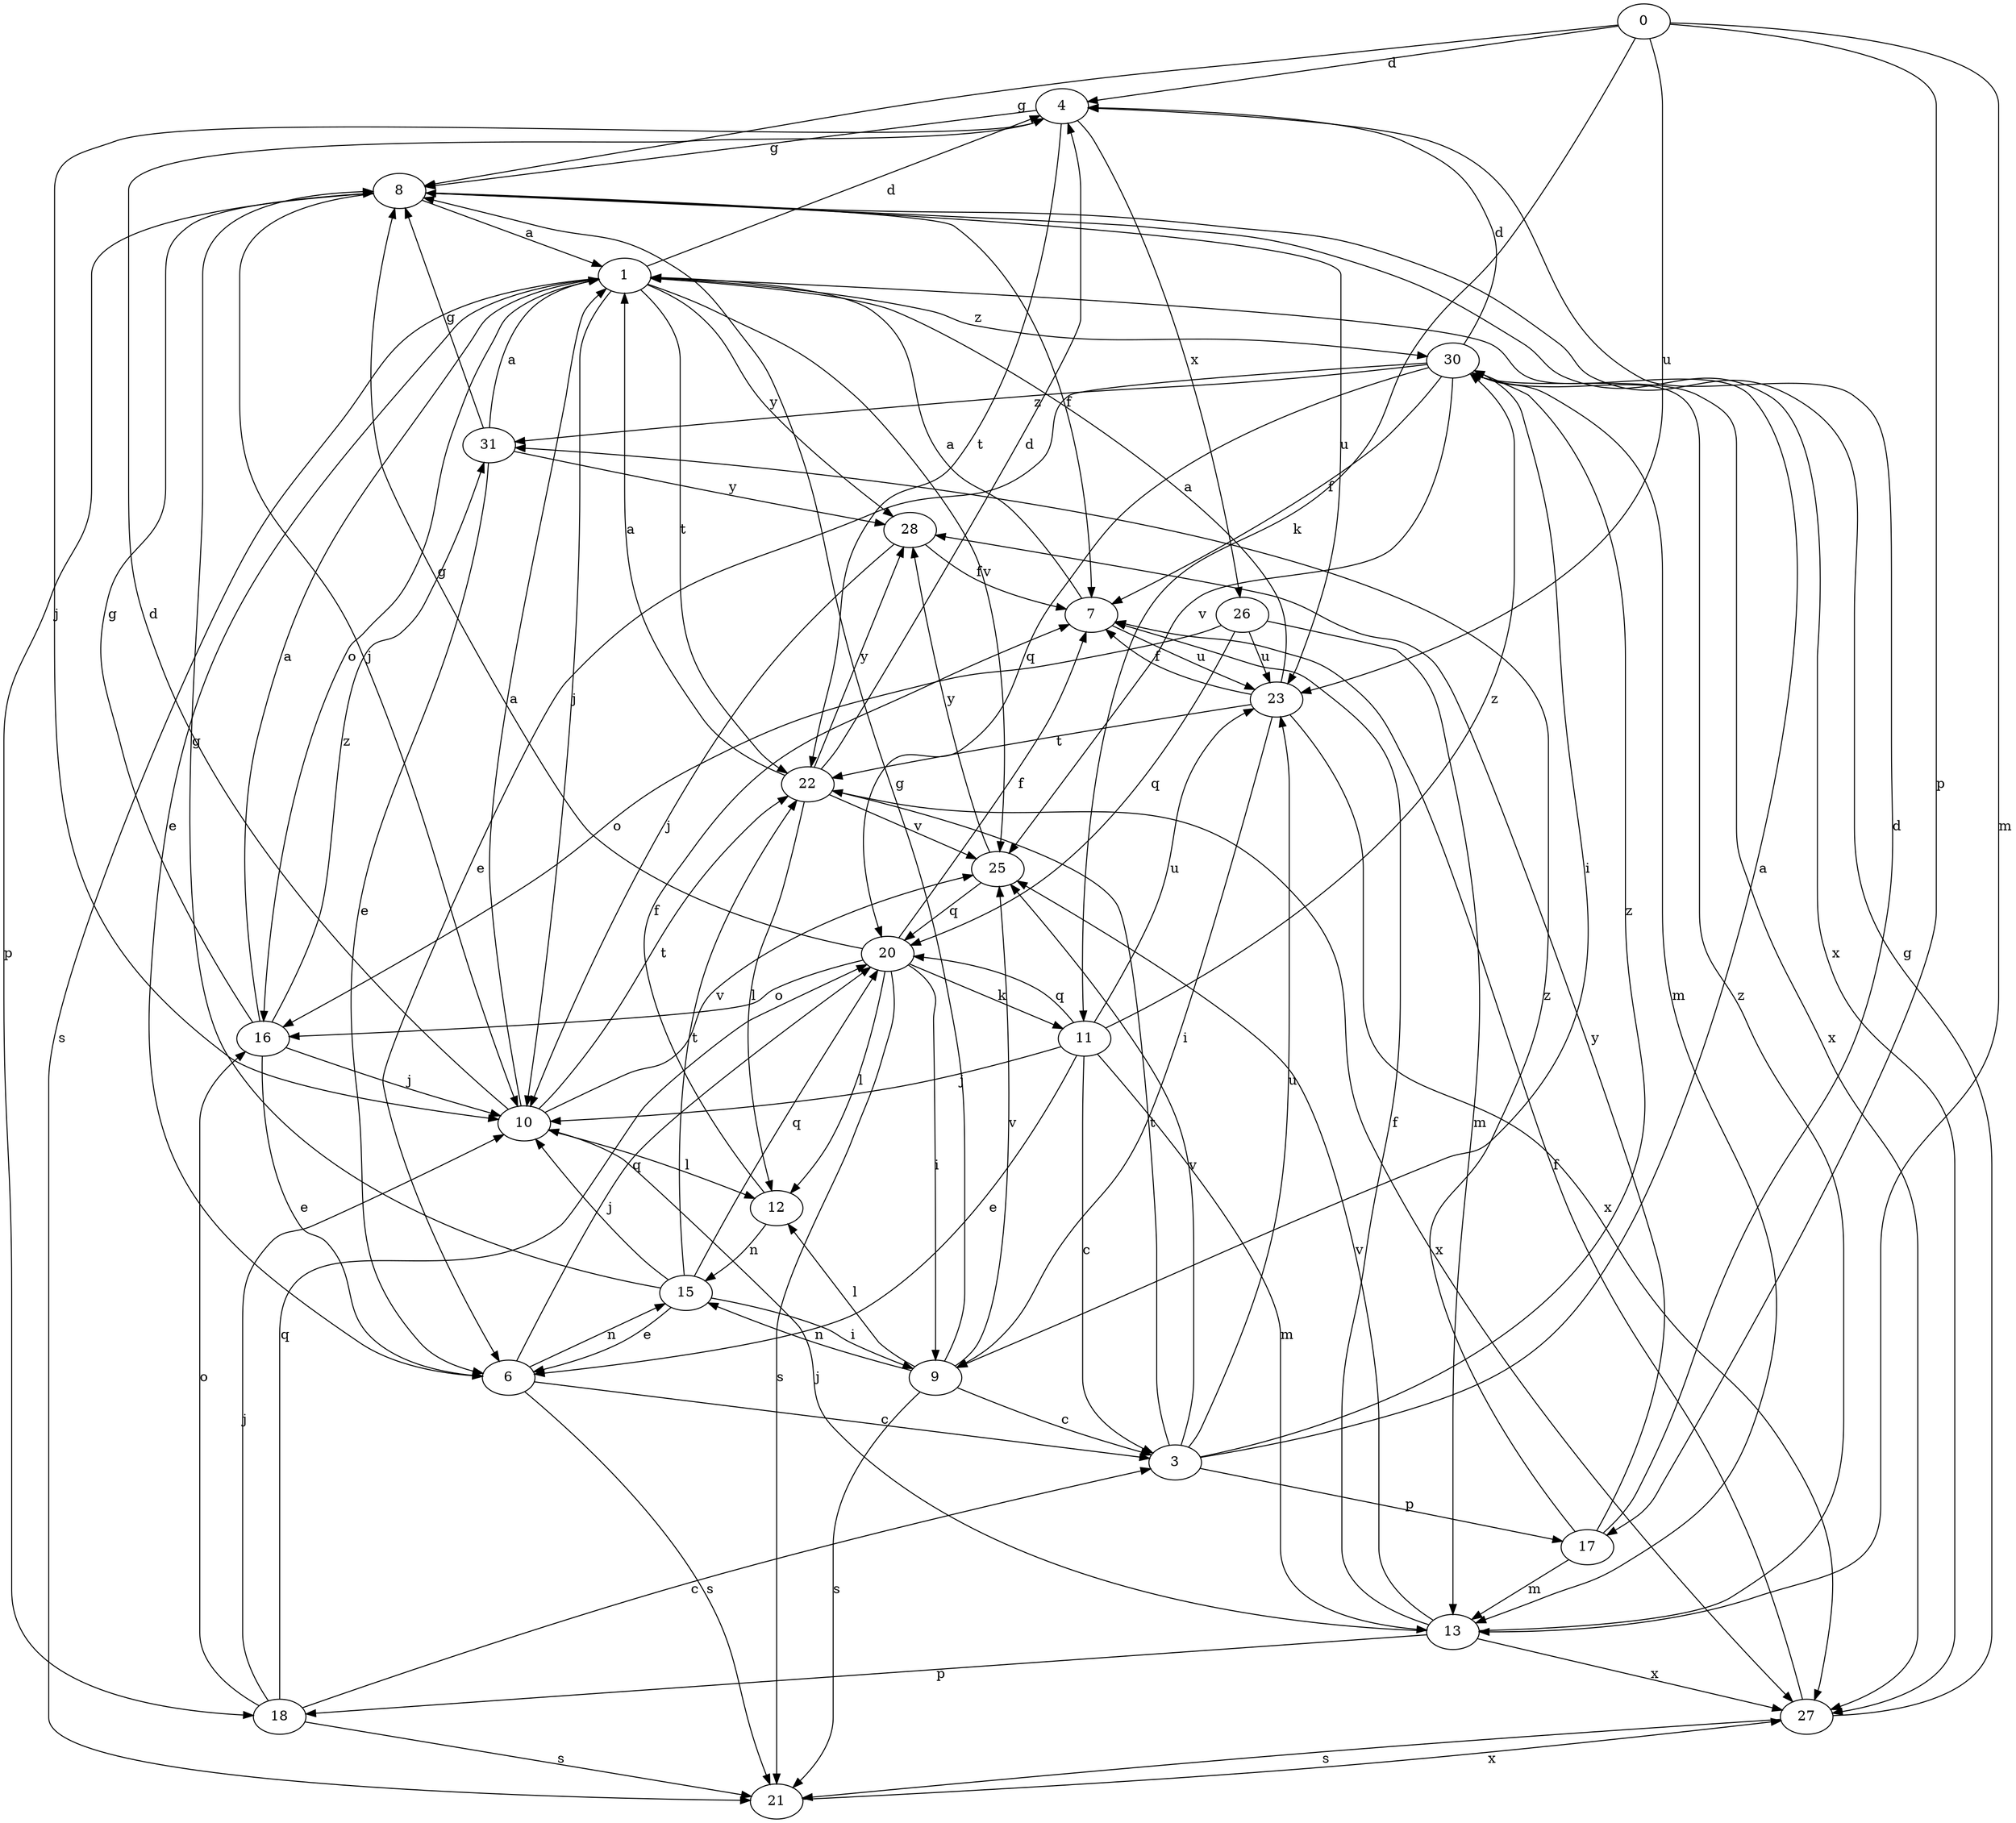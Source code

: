 strict digraph  {
0;
1;
3;
4;
6;
7;
8;
9;
10;
11;
12;
13;
15;
16;
17;
18;
20;
21;
22;
23;
25;
26;
27;
28;
30;
31;
0 -> 4  [label=d];
0 -> 8  [label=g];
0 -> 11  [label=k];
0 -> 13  [label=m];
0 -> 17  [label=p];
0 -> 23  [label=u];
1 -> 4  [label=d];
1 -> 6  [label=e];
1 -> 10  [label=j];
1 -> 16  [label=o];
1 -> 21  [label=s];
1 -> 22  [label=t];
1 -> 25  [label=v];
1 -> 28  [label=y];
1 -> 30  [label=z];
3 -> 1  [label=a];
3 -> 17  [label=p];
3 -> 22  [label=t];
3 -> 23  [label=u];
3 -> 25  [label=v];
3 -> 30  [label=z];
4 -> 8  [label=g];
4 -> 10  [label=j];
4 -> 22  [label=t];
4 -> 26  [label=x];
6 -> 3  [label=c];
6 -> 15  [label=n];
6 -> 20  [label=q];
6 -> 21  [label=s];
7 -> 1  [label=a];
7 -> 23  [label=u];
8 -> 1  [label=a];
8 -> 7  [label=f];
8 -> 10  [label=j];
8 -> 18  [label=p];
8 -> 23  [label=u];
8 -> 27  [label=x];
9 -> 3  [label=c];
9 -> 8  [label=g];
9 -> 12  [label=l];
9 -> 15  [label=n];
9 -> 21  [label=s];
9 -> 25  [label=v];
10 -> 1  [label=a];
10 -> 4  [label=d];
10 -> 12  [label=l];
10 -> 22  [label=t];
10 -> 25  [label=v];
11 -> 3  [label=c];
11 -> 6  [label=e];
11 -> 10  [label=j];
11 -> 13  [label=m];
11 -> 20  [label=q];
11 -> 23  [label=u];
11 -> 30  [label=z];
12 -> 7  [label=f];
12 -> 15  [label=n];
13 -> 7  [label=f];
13 -> 10  [label=j];
13 -> 18  [label=p];
13 -> 25  [label=v];
13 -> 27  [label=x];
13 -> 30  [label=z];
15 -> 6  [label=e];
15 -> 8  [label=g];
15 -> 9  [label=i];
15 -> 10  [label=j];
15 -> 20  [label=q];
15 -> 22  [label=t];
16 -> 1  [label=a];
16 -> 6  [label=e];
16 -> 8  [label=g];
16 -> 10  [label=j];
16 -> 31  [label=z];
17 -> 4  [label=d];
17 -> 13  [label=m];
17 -> 28  [label=y];
17 -> 31  [label=z];
18 -> 3  [label=c];
18 -> 10  [label=j];
18 -> 16  [label=o];
18 -> 20  [label=q];
18 -> 21  [label=s];
20 -> 7  [label=f];
20 -> 8  [label=g];
20 -> 9  [label=i];
20 -> 11  [label=k];
20 -> 12  [label=l];
20 -> 16  [label=o];
20 -> 21  [label=s];
21 -> 27  [label=x];
22 -> 1  [label=a];
22 -> 4  [label=d];
22 -> 12  [label=l];
22 -> 25  [label=v];
22 -> 27  [label=x];
22 -> 28  [label=y];
23 -> 1  [label=a];
23 -> 7  [label=f];
23 -> 9  [label=i];
23 -> 22  [label=t];
23 -> 27  [label=x];
25 -> 20  [label=q];
25 -> 28  [label=y];
26 -> 13  [label=m];
26 -> 16  [label=o];
26 -> 20  [label=q];
26 -> 23  [label=u];
27 -> 7  [label=f];
27 -> 8  [label=g];
27 -> 21  [label=s];
28 -> 7  [label=f];
28 -> 10  [label=j];
30 -> 4  [label=d];
30 -> 6  [label=e];
30 -> 7  [label=f];
30 -> 9  [label=i];
30 -> 13  [label=m];
30 -> 20  [label=q];
30 -> 25  [label=v];
30 -> 27  [label=x];
30 -> 31  [label=z];
31 -> 1  [label=a];
31 -> 6  [label=e];
31 -> 8  [label=g];
31 -> 28  [label=y];
}
